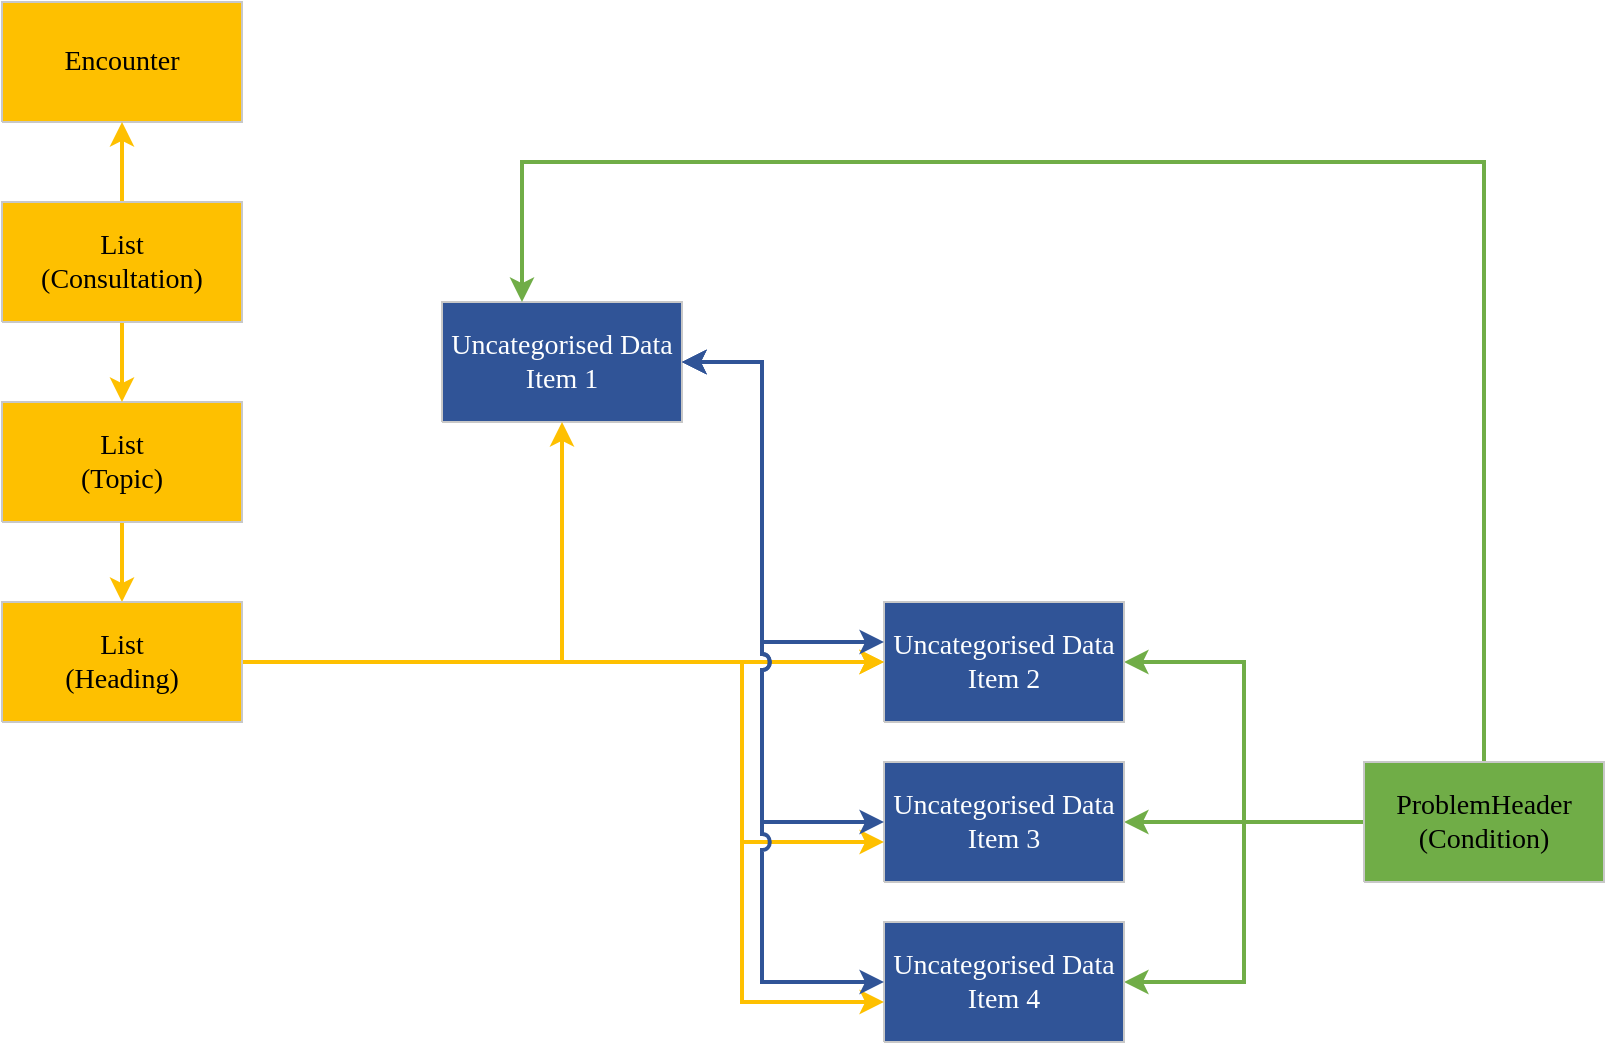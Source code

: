 <mxfile version="16.4.0" type="google" pages="3"><diagram name="Uncat / Cons hierarchy" id="Okl8RKKmZWcIsuZ02DD2"><mxGraphModel dx="1422" dy="762" grid="1" gridSize="10" guides="1" tooltips="1" connect="1" arrows="1" fold="1" page="1" pageScale="1" pageWidth="1169" pageHeight="827" math="0" shadow="0"><root><mxCell id="dePjWx1RJcsSWlCY9qkg-0"/><mxCell id="dePjWx1RJcsSWlCY9qkg-1" parent="dePjWx1RJcsSWlCY9qkg-0"/><mxCell id="dePjWx1RJcsSWlCY9qkg-3" value="&lt;font style=&quot;font-size:14px;font-family:Calibri;color:#feffff;direction:ltr;letter-spacing:0px;line-height:120%;opacity:1&quot;&gt;Uncategorised Data Item 1&lt;br/&gt;&lt;/font&gt;" style="verticalAlign=middle;align=center;vsdxID=1041;fillColor=#305497;gradientColor=none;shape=stencil(nZBLDoAgDERP0z3SIyjew0SURgSD+Lu9kMZoXLhwN9O+tukAlrNpJg1SzDH4QW/URgNYgZTkjA4UkwJUgGXng+6DX1zLfmoymdXo17xh5zmRJ6Q42BWCfc2oJfdAr+Yv+AP9Cb7OJ3H/2JG1HNGz/84klThPVCc=);strokeColor=#c8c8c8;spacingTop=-1;spacingBottom=-1;spacingLeft=-1;spacingRight=-1;labelBackgroundColor=none;rounded=0;html=1;whiteSpace=wrap;" parent="dePjWx1RJcsSWlCY9qkg-1" vertex="1"><mxGeometry x="380" y="270" width="120" height="60" as="geometry"/></mxCell><mxCell id="dePjWx1RJcsSWlCY9qkg-4" style="edgeStyle=orthogonalEdgeStyle;rounded=0;orthogonalLoop=1;jettySize=auto;html=1;fontColor=#000000;strokeColor=#70AD47;strokeWidth=2;" parent="dePjWx1RJcsSWlCY9qkg-1" source="dePjWx1RJcsSWlCY9qkg-8" target="dePjWx1RJcsSWlCY9qkg-3" edge="1"><mxGeometry relative="1" as="geometry"><Array as="points"><mxPoint x="901" y="200"/><mxPoint x="420" y="200"/></Array></mxGeometry></mxCell><mxCell id="dePjWx1RJcsSWlCY9qkg-5" style="edgeStyle=orthogonalEdgeStyle;rounded=0;orthogonalLoop=1;jettySize=auto;html=1;fontColor=#000000;strokeColor=#70AD47;strokeWidth=2;" parent="dePjWx1RJcsSWlCY9qkg-1" source="dePjWx1RJcsSWlCY9qkg-8" target="dePjWx1RJcsSWlCY9qkg-9" edge="1"><mxGeometry relative="1" as="geometry"><Array as="points"><mxPoint x="781" y="530"/><mxPoint x="781" y="450"/></Array></mxGeometry></mxCell><mxCell id="dePjWx1RJcsSWlCY9qkg-6" style="edgeStyle=orthogonalEdgeStyle;rounded=0;orthogonalLoop=1;jettySize=auto;html=1;fontColor=#000000;strokeColor=#70AD47;strokeWidth=2;" parent="dePjWx1RJcsSWlCY9qkg-1" source="dePjWx1RJcsSWlCY9qkg-8" target="dePjWx1RJcsSWlCY9qkg-10" edge="1"><mxGeometry relative="1" as="geometry"/></mxCell><mxCell id="dePjWx1RJcsSWlCY9qkg-7" style="edgeStyle=orthogonalEdgeStyle;rounded=0;orthogonalLoop=1;jettySize=auto;html=1;fontColor=#000000;strokeColor=#70AD47;strokeWidth=2;" parent="dePjWx1RJcsSWlCY9qkg-1" source="dePjWx1RJcsSWlCY9qkg-8" target="dePjWx1RJcsSWlCY9qkg-11" edge="1"><mxGeometry relative="1" as="geometry"><Array as="points"><mxPoint x="781" y="530"/><mxPoint x="781" y="610"/></Array></mxGeometry></mxCell><mxCell id="dePjWx1RJcsSWlCY9qkg-8" value="&lt;font style=&quot;font-size: 14px ; font-family: &amp;#34;calibri&amp;#34; ; direction: ltr ; letter-spacing: 0px ; line-height: 120% ; opacity: 1&quot;&gt;ProblemHeader (Condition)&lt;br&gt;&lt;/font&gt;" style="verticalAlign=middle;align=center;vsdxID=1056;fillColor=#70ad47;gradientColor=none;shape=stencil(nZBLDoAgDERP0z3SIyjew0SURgSD+Lu9kMZoXLhwN9O+tukAlrNpJg1SzDH4QW/URgNYgZTkjA4UkwJUgGXng+6DX1zLfmoymdXo17xh5zmRJ6Q42BWCfc2oJfdAr+Yv+AP9Cb7OJ3H/2JG1HNGz/84klThPVCc=);strokeColor=#c8c8c8;spacingTop=-1;spacingBottom=-1;spacingLeft=-1;spacingRight=-1;labelBackgroundColor=none;rounded=0;html=1;whiteSpace=wrap;" parent="dePjWx1RJcsSWlCY9qkg-1" vertex="1"><mxGeometry x="841" y="500" width="120" height="60" as="geometry"/></mxCell><mxCell id="dePjWx1RJcsSWlCY9qkg-9" value="&lt;font style=&quot;font-size: 14px ; font-family: &amp;#34;calibri&amp;#34; ; color: #feffff ; direction: ltr ; letter-spacing: 0px ; line-height: 120% ; opacity: 1&quot;&gt;Uncategorised&amp;nbsp;Data Item 2&lt;br&gt;&lt;/font&gt;" style="verticalAlign=middle;align=center;vsdxID=1089;fillColor=#305497;gradientColor=none;shape=stencil(nZBLDoAgDERP0z3SIyjew0SURgSD+Lu9kMZoXLhwN9O+tukAlrNpJg1SzDH4QW/URgNYgZTkjA4UkwJUgGXng+6DX1zLfmoymdXo17xh5zmRJ6Q42BWCfc2oJfdAr+Yv+AP9Cb7OJ3H/2JG1HNGz/84klThPVCc=);strokeColor=#c8c8c8;spacingTop=-1;spacingBottom=-1;spacingLeft=-1;spacingRight=-1;labelBackgroundColor=none;rounded=0;html=1;whiteSpace=wrap;" parent="dePjWx1RJcsSWlCY9qkg-1" vertex="1"><mxGeometry x="601" y="420" width="120" height="60" as="geometry"/></mxCell><mxCell id="dePjWx1RJcsSWlCY9qkg-10" value="&lt;font style=&quot;font-size:14px;font-family:Calibri;color:#feffff;direction:ltr;letter-spacing:0px;line-height:120%;opacity:1&quot;&gt;Uncategorised Data Item 3&lt;br/&gt;&lt;/font&gt;" style="verticalAlign=middle;align=center;vsdxID=1090;fillColor=#305497;gradientColor=none;shape=stencil(nZBLDoAgDERP0z3SIyjew0SURgSD+Lu9kMZoXLhwN9O+tukAlrNpJg1SzDH4QW/URgNYgZTkjA4UkwJUgGXng+6DX1zLfmoymdXo17xh5zmRJ6Q42BWCfc2oJfdAr+Yv+AP9Cb7OJ3H/2JG1HNGz/84klThPVCc=);strokeColor=#c8c8c8;spacingTop=-1;spacingBottom=-1;spacingLeft=-1;spacingRight=-1;labelBackgroundColor=none;rounded=0;html=1;whiteSpace=wrap;" parent="dePjWx1RJcsSWlCY9qkg-1" vertex="1"><mxGeometry x="601" y="500" width="120" height="60" as="geometry"/></mxCell><mxCell id="dePjWx1RJcsSWlCY9qkg-11" value="&lt;font style=&quot;font-size:14px;font-family:Calibri;color:#feffff;direction:ltr;letter-spacing:0px;line-height:120%;opacity:1&quot;&gt;Uncategorised Data Item 4&lt;br/&gt;&lt;/font&gt;" style="verticalAlign=middle;align=center;vsdxID=1091;fillColor=#305497;gradientColor=none;shape=stencil(nZBLDoAgDERP0z3SIyjew0SURgSD+Lu9kMZoXLhwN9O+tukAlrNpJg1SzDH4QW/URgNYgZTkjA4UkwJUgGXng+6DX1zLfmoymdXo17xh5zmRJ6Q42BWCfc2oJfdAr+Yv+AP9Cb7OJ3H/2JG1HNGz/84klThPVCc=);strokeColor=#c8c8c8;spacingTop=-1;spacingBottom=-1;spacingLeft=-1;spacingRight=-1;labelBackgroundColor=none;rounded=0;html=1;whiteSpace=wrap;" parent="dePjWx1RJcsSWlCY9qkg-1" vertex="1"><mxGeometry x="601" y="580" width="120" height="60" as="geometry"/></mxCell><mxCell id="dePjWx1RJcsSWlCY9qkg-12" value="" style="edgeStyle=orthogonalEdgeStyle;rounded=0;orthogonalLoop=1;jettySize=auto;html=1;fontColor=#000000;strokeColor=#FEC000;strokeWidth=2;" parent="dePjWx1RJcsSWlCY9qkg-1" source="dePjWx1RJcsSWlCY9qkg-13" target="dePjWx1RJcsSWlCY9qkg-23" edge="1"><mxGeometry relative="1" as="geometry"/></mxCell><mxCell id="dePjWx1RJcsSWlCY9qkg-13" value="&lt;font style=&quot;font-size: 14px ; font-family: &amp;#34;calibri&amp;#34; ; direction: ltr ; letter-spacing: 0px ; line-height: 120% ; opacity: 1&quot;&gt;List&lt;br&gt;(Topic)&lt;br&gt;&lt;/font&gt;" style="verticalAlign=middle;align=center;vsdxID=1101;fillColor=#fec000;gradientColor=none;shape=stencil(nZBLDoAgDERP0z3SIyjew0SURgSD+Lu9kMZoXLhwN9O+tukAlrNpJg1SzDH4QW/URgNYgZTkjA4UkwJUgGXng+6DX1zLfmoymdXo17xh5zmRJ6Q42BWCfc2oJfdAr+Yv+AP9Cb7OJ3H/2JG1HNGz/84klThPVCc=);strokeColor=#c8c8c8;spacingTop=-1;spacingBottom=-1;spacingLeft=-1;spacingRight=-1;labelBackgroundColor=none;rounded=0;html=1;whiteSpace=wrap;" parent="dePjWx1RJcsSWlCY9qkg-1" vertex="1"><mxGeometry x="160" y="320" width="120" height="60" as="geometry"/></mxCell><mxCell id="dePjWx1RJcsSWlCY9qkg-14" value="&lt;font style=&quot;font-size: 14px ; font-family: &amp;#34;calibri&amp;#34; ; direction: ltr ; letter-spacing: 0px ; line-height: 120% ; opacity: 1&quot;&gt;Encounter&lt;br&gt;&lt;/font&gt;" style="verticalAlign=middle;align=center;vsdxID=1102;fillColor=#fec000;gradientColor=none;shape=stencil(nZBLDoAgDERP0z3SIyjew0SURgSD+Lu9kMZoXLhwN9O+tukAlrNpJg1SzDH4QW/URgNYgZTkjA4UkwJUgGXng+6DX1zLfmoymdXo17xh5zmRJ6Q42BWCfc2oJfdAr+Yv+AP9Cb7OJ3H/2JG1HNGz/84klThPVCc=);strokeColor=#c8c8c8;spacingTop=-1;spacingBottom=-1;spacingLeft=-1;spacingRight=-1;labelBackgroundColor=none;rounded=0;html=1;whiteSpace=wrap;" parent="dePjWx1RJcsSWlCY9qkg-1" vertex="1"><mxGeometry x="160" y="120" width="120" height="60" as="geometry"/></mxCell><mxCell id="dePjWx1RJcsSWlCY9qkg-15" value="" style="edgeStyle=orthogonalEdgeStyle;rounded=0;orthogonalLoop=1;jettySize=auto;html=1;strokeColor=#FEC000;strokeWidth=2;" parent="dePjWx1RJcsSWlCY9qkg-1" source="dePjWx1RJcsSWlCY9qkg-17" target="dePjWx1RJcsSWlCY9qkg-14" edge="1"><mxGeometry relative="1" as="geometry"/></mxCell><mxCell id="dePjWx1RJcsSWlCY9qkg-16" value="" style="edgeStyle=orthogonalEdgeStyle;rounded=0;orthogonalLoop=1;jettySize=auto;html=1;fontColor=#000000;strokeColor=#FEC000;strokeWidth=2;" parent="dePjWx1RJcsSWlCY9qkg-1" source="dePjWx1RJcsSWlCY9qkg-17" target="dePjWx1RJcsSWlCY9qkg-13" edge="1"><mxGeometry relative="1" as="geometry"/></mxCell><mxCell id="dePjWx1RJcsSWlCY9qkg-17" value="&lt;font style=&quot;font-size: 14px ; font-family: &amp;#34;calibri&amp;#34; ; direction: ltr ; letter-spacing: 0px ; line-height: 120% ; opacity: 1&quot;&gt;List&lt;br&gt;(Consultation)&lt;br&gt;&lt;/font&gt;" style="verticalAlign=middle;align=center;vsdxID=1103;fillColor=#fec000;gradientColor=none;shape=stencil(nZBLDoAgDERP0z3SIyjew0SURgSD+Lu9kMZoXLhwN9O+tukAlrNpJg1SzDH4QW/URgNYgZTkjA4UkwJUgGXng+6DX1zLfmoymdXo17xh5zmRJ6Q42BWCfc2oJfdAr+Yv+AP9Cb7OJ3H/2JG1HNGz/84klThPVCc=);strokeColor=#c8c8c8;spacingTop=-1;spacingBottom=-1;spacingLeft=-1;spacingRight=-1;labelBackgroundColor=none;rounded=0;html=1;whiteSpace=wrap;" parent="dePjWx1RJcsSWlCY9qkg-1" vertex="1"><mxGeometry x="160" y="220" width="120" height="60" as="geometry"/></mxCell><mxCell id="dePjWx1RJcsSWlCY9qkg-18" style="edgeStyle=orthogonalEdgeStyle;rounded=0;orthogonalLoop=1;jettySize=auto;html=1;fontColor=#000000;strokeColor=#FEC000;strokeWidth=2;" parent="dePjWx1RJcsSWlCY9qkg-1" source="dePjWx1RJcsSWlCY9qkg-23" target="dePjWx1RJcsSWlCY9qkg-3" edge="1"><mxGeometry relative="1" as="geometry"/></mxCell><mxCell id="dePjWx1RJcsSWlCY9qkg-19" style="edgeStyle=orthogonalEdgeStyle;rounded=0;orthogonalLoop=1;jettySize=auto;html=1;fontColor=#000000;strokeColor=#FEC000;strokeWidth=2;" parent="dePjWx1RJcsSWlCY9qkg-1" source="dePjWx1RJcsSWlCY9qkg-23" target="dePjWx1RJcsSWlCY9qkg-9" edge="1"><mxGeometry relative="1" as="geometry"><mxPoint x="580" y="380" as="targetPoint"/></mxGeometry></mxCell><mxCell id="dePjWx1RJcsSWlCY9qkg-20" style="edgeStyle=orthogonalEdgeStyle;rounded=0;orthogonalLoop=1;jettySize=auto;html=1;fontColor=#000000;strokeColor=#FEC000;strokeWidth=2;jumpStyle=arc;" parent="dePjWx1RJcsSWlCY9qkg-1" source="dePjWx1RJcsSWlCY9qkg-23" target="dePjWx1RJcsSWlCY9qkg-9" edge="1"><mxGeometry relative="1" as="geometry"><Array as="points"><mxPoint x="580" y="450"/><mxPoint x="580" y="450"/></Array></mxGeometry></mxCell><mxCell id="dePjWx1RJcsSWlCY9qkg-21" style="edgeStyle=orthogonalEdgeStyle;rounded=0;orthogonalLoop=1;jettySize=auto;html=1;fontColor=#000000;strokeColor=#FEC000;strokeWidth=2;jumpStyle=arc;" parent="dePjWx1RJcsSWlCY9qkg-1" source="dePjWx1RJcsSWlCY9qkg-23" target="dePjWx1RJcsSWlCY9qkg-10" edge="1"><mxGeometry relative="1" as="geometry"><Array as="points"><mxPoint x="530" y="450"/><mxPoint x="530" y="540"/></Array></mxGeometry></mxCell><mxCell id="dePjWx1RJcsSWlCY9qkg-22" style="edgeStyle=orthogonalEdgeStyle;rounded=0;orthogonalLoop=1;jettySize=auto;html=1;fontColor=#000000;strokeColor=#FEC000;strokeWidth=2;jumpStyle=arc;" parent="dePjWx1RJcsSWlCY9qkg-1" source="dePjWx1RJcsSWlCY9qkg-23" target="dePjWx1RJcsSWlCY9qkg-11" edge="1"><mxGeometry relative="1" as="geometry"><Array as="points"><mxPoint x="530" y="450"/><mxPoint x="530" y="620"/></Array></mxGeometry></mxCell><mxCell id="dePjWx1RJcsSWlCY9qkg-23" value="&lt;font style=&quot;font-size: 14px ; font-family: &amp;#34;calibri&amp;#34; ; direction: ltr ; letter-spacing: 0px ; line-height: 120% ; opacity: 1&quot;&gt;List&lt;br&gt;(Heading)&lt;br&gt;&lt;/font&gt;" style="verticalAlign=middle;align=center;vsdxID=1104;fillColor=#fec000;gradientColor=none;shape=stencil(nZBLDoAgDERP0z3SIyjew0SURgSD+Lu9kMZoXLhwN9O+tukAlrNpJg1SzDH4QW/URgNYgZTkjA4UkwJUgGXng+6DX1zLfmoymdXo17xh5zmRJ6Q42BWCfc2oJfdAr+Yv+AP9Cb7OJ3H/2JG1HNGz/84klThPVCc=);strokeColor=#c8c8c8;spacingTop=-1;spacingBottom=-1;spacingLeft=-1;spacingRight=-1;labelBackgroundColor=none;rounded=0;html=1;whiteSpace=wrap;" parent="dePjWx1RJcsSWlCY9qkg-1" vertex="1"><mxGeometry x="160" y="420" width="120" height="60" as="geometry"/></mxCell><mxCell id="dePjWx1RJcsSWlCY9qkg-24" style="edgeStyle=orthogonalEdgeStyle;rounded=0;orthogonalLoop=1;jettySize=auto;html=1;fontColor=#000000;strokeColor=#305497;strokeWidth=2;startArrow=classic;startFill=1;jumpStyle=arc;" parent="dePjWx1RJcsSWlCY9qkg-1" source="dePjWx1RJcsSWlCY9qkg-3" target="dePjWx1RJcsSWlCY9qkg-9" edge="1"><mxGeometry relative="1" as="geometry"><mxPoint x="561" y="350" as="sourcePoint"/><Array as="points"><mxPoint x="540" y="300"/><mxPoint x="540" y="440"/></Array></mxGeometry></mxCell><mxCell id="dePjWx1RJcsSWlCY9qkg-25" style="edgeStyle=orthogonalEdgeStyle;rounded=0;orthogonalLoop=1;jettySize=auto;html=1;fontColor=#000000;strokeColor=#305497;strokeWidth=2;startArrow=classic;startFill=1;jumpStyle=arc;" parent="dePjWx1RJcsSWlCY9qkg-1" source="dePjWx1RJcsSWlCY9qkg-3" target="dePjWx1RJcsSWlCY9qkg-10" edge="1"><mxGeometry relative="1" as="geometry"><mxPoint x="561" y="350" as="sourcePoint"/><Array as="points"><mxPoint x="540" y="300"/><mxPoint x="540" y="530"/></Array></mxGeometry></mxCell><mxCell id="dePjWx1RJcsSWlCY9qkg-26" style="edgeStyle=orthogonalEdgeStyle;rounded=0;orthogonalLoop=1;jettySize=auto;html=1;fontColor=#000000;strokeColor=#305497;strokeWidth=2;startArrow=classic;startFill=1;jumpStyle=arc;" parent="dePjWx1RJcsSWlCY9qkg-1" source="dePjWx1RJcsSWlCY9qkg-3" target="dePjWx1RJcsSWlCY9qkg-11" edge="1"><mxGeometry relative="1" as="geometry"><mxPoint x="561" y="350" as="sourcePoint"/><Array as="points"><mxPoint x="540" y="300"/><mxPoint x="540" y="610"/></Array></mxGeometry></mxCell><mxCell id="dePjWx1RJcsSWlCY9qkg-28" value="Connector" parent="dePjWx1RJcsSWlCY9qkg-0"/><mxCell id="dePjWx1RJcsSWlCY9qkg-29" style="vsdxID=1060;fillColor=none;gradientColor=none;shape=stencil(UzV2Ls5ILEhVNTIoLinKz04tz0wpyVA1dlE1MsrMy0gtyiwBslSNXVWNndPyi1LTi/JL81Ig/IJEkEoQKze/DGRCBUSfAUiHkUElhGdoAOG7QZTmZOYhKTU31zO3oEQ5HsUwk7AqBTIQzof4HFkO3atAIUgwGbsCAA==);strokeColor=#00b050;strokeWidth=2;labelBackgroundColor=#ffffff;rounded=0;html=1;whiteSpace=wrap;" parent="dePjWx1RJcsSWlCY9qkg-28" vertex="1"><mxGeometry x="507" y="450" width="360" height="-120" as="geometry"/></mxCell><mxCell id="dePjWx1RJcsSWlCY9qkg-30" style="vsdxID=1092;fillColor=none;gradientColor=none;shape=stencil(nY9LDoAgDERP0z3SI/i5B4koRAWC+Lu9NI3xs3Q3075ppoDlbFTQIMWcoh/0ZttkACuQ0jqjo01ZAdaAZeej7qNfXMs+KCJJTX6lCzvnBCWkONgVgn3D6GjdA72Wv+AXmsXdh1957r7d84j/xvoE);strokeColor=#5488eb;strokeWidth=2;labelBackgroundColor=#FFFFFF;rounded=0;html=1;whiteSpace=wrap;" parent="dePjWx1RJcsSWlCY9qkg-28" vertex="1"><mxGeometry x="561" y="360" width="-120" height="40" as="geometry"/></mxCell><mxCell id="dePjWx1RJcsSWlCY9qkg-31" style="vsdxID=1093;fillColor=none;gradientColor=none;shape=stencil(UzV2Ls5ILEhVNTIoLinKz04tz0wpyVA1dlE1MsrMy0gtyiwBslSNXVWNndPyi1LTi/JL81Ig/IJEkEoQKze/DGRCBUSfAUiHkUElhGdoAOG7QZTmZOYhKTUlXy0elTBjsCoFMhAOh/gZWQ7dk0AhSAAZuwIA);strokeColor=#00b050;strokeWidth=2;labelBackgroundColor=#ffffff;rounded=0;html=1;whiteSpace=wrap;" parent="dePjWx1RJcsSWlCY9qkg-28" vertex="1"><mxGeometry x="721" y="490" width="160" height="-40" as="geometry"/></mxCell><mxCell id="dePjWx1RJcsSWlCY9qkg-32" style="vsdxID=1095;fillColor=none;gradientColor=none;shape=stencil(nY9LDoAgDERP0z3SI/i5B4koRAWC+Lu9NI3xs3Q3075ppoDlbFTQIMWcoh/0ZttkACuQ0jqjo01ZAdaAZeej7qNfXMs+KCJJTX6lCzvnBCWkONgVgn3D6GjdA72Wv+AXmsXdh1957r7d84j/xvoE);strokeColor=#5488eb;strokeWidth=2;labelBackgroundColor=#FFFFFF;rounded=0;html=1;whiteSpace=wrap;" parent="dePjWx1RJcsSWlCY9qkg-28" vertex="1"><mxGeometry x="561" y="360" width="-140" height="120" as="geometry"/></mxCell><mxCell id="dePjWx1RJcsSWlCY9qkg-33" style="vsdxID=1096;fillColor=none;gradientColor=none;shape=stencil(nY9LDoAgDERP0z3SI/i5B4koRAWC+Lu9NI3xs3Q3075ppoDlbFTQIMWcoh/0ZttkACuQ0jqjo01ZAdaAZeej7qNfXMs+KCJJTX6lCzvnBCWkONgVgn3D6GjdA72Wv+AXmsXdh1957r7d84j/xvoE);strokeColor=#5488eb;strokeWidth=2;labelBackgroundColor=#FFFFFF;rounded=0;html=1;whiteSpace=wrap;" parent="dePjWx1RJcsSWlCY9qkg-28" vertex="1"><mxGeometry x="561" y="360" width="-160" height="200" as="geometry"/></mxCell><mxCell id="dePjWx1RJcsSWlCY9qkg-34" style="vsdxID=1107;fillColor=none;gradientColor=none;shape=stencil(nZHREoIgEEW/hkcYBLLezf6DSVQmA2ehtL8PBp200R5629179jLLRbxwrewVYtR5sDc16Mq3iJ8RY9q0CrQPFeIl4kVtQTVgH6ZKfS8jGau7fUaHMe3RuMHoK3UZTf0loZ02C5QxErX/8R/wQZCc78MSrkGBCc4InYxhgo9EiDSZ/XIiTht+dMRy1A6D9dJra1ZaJ6FROLyF6042K8kNSvWLcbZ/yvwpm4eE4pNECnGpfacWRilxXr4B);strokeColor=#ffc000;strokeWidth=2;labelBackgroundColor=#ffffff;rounded=0;html=1;whiteSpace=wrap;" parent="dePjWx1RJcsSWlCY9qkg-28" vertex="1"><mxGeometry x="280" y="499" width="360" height="-50" as="geometry"/></mxCell><mxCell id="dePjWx1RJcsSWlCY9qkg-35" style="vsdxID=1108;fillColor=none;gradientColor=none;shape=stencil(UzV2Ls5ILEhVNTIoLinKz04tz0wpyVA1dlE1MsrMy0gtyiwBslSNXVWNndPyi1LTi/JL81Ig/IJEkEoQKze/DGRCBUSfAUiHkUElhGdoAOG7QZTmZOYhKTUy0gPJka8cj2KYSViVAhkI50N8jiyH7lWgECSYjF0B);strokeColor=#ffc000;strokeWidth=2;labelBackgroundColor=#ffffff;rounded=0;html=1;whiteSpace=wrap;" parent="dePjWx1RJcsSWlCY9qkg-28" vertex="1"><mxGeometry x="280" y="579" width="360" height="-130" as="geometry"/></mxCell><mxCell id="dePjWx1RJcsSWlCY9qkg-36" style="vsdxID=1109;fillColor=none;gradientColor=none;shape=stencil(dY9JDoAgDEVP0z3SeAKHe5CI0qhAEKfbC+nCIXH3f/va/gJWi1FegxRLDG7UO3XRANYgJVmjA8WkABvAqndBD8GttmPvVSazmt2WNxw8V4o8IsXJthDsW2Ynsv/si0ziPsHpnr1vnFTiV7C5AA==);strokeColor=#ffc000;strokeWidth=2;labelBackgroundColor=#ffffff;rounded=0;html=1;whiteSpace=wrap;" parent="dePjWx1RJcsSWlCY9qkg-28" vertex="1"><mxGeometry x="230" y="180" width="-20" height="40" as="geometry"/></mxCell><mxCell id="dePjWx1RJcsSWlCY9qkg-37" style="vsdxID=1110;fillColor=none;gradientColor=none;shape=stencil(dY9JDoAgDEVP0z3SeAKHe5CI0qhAEKfbC+nCIXH3f/va/gJWi1FegxRLDG7UO3XRANYgJVmjA8WkABvAqndBD8GttmPvVSazmt2WNxw8V4o8IsXJthDsW2Ynsv/si0ziPsHpnr1vnFTiV7C5AA==);strokeColor=#ffc000;strokeWidth=2;labelBackgroundColor=#ffffff;rounded=0;html=1;whiteSpace=wrap;" parent="dePjWx1RJcsSWlCY9qkg-28" vertex="1"><mxGeometry x="230" y="320" width="-20" height="-40" as="geometry"/></mxCell><mxCell id="dePjWx1RJcsSWlCY9qkg-38" style="vsdxID=1111;fillColor=none;gradientColor=none;shape=stencil(dY9JDoAgDEVP0z3SeAKHe5CI0qhAEKfbC+nCIXH3f/va/gJWi1FegxRLDG7UO3XRANYgJVmjA8WkABvAqndBD8GttmPvVSazmt2WNxw8V4o8IsXJthDsW2Ynsv/si0ziPsHpnr1vnFTiV7C5AA==);strokeColor=#ffc000;strokeWidth=2;labelBackgroundColor=#ffffff;rounded=0;html=1;whiteSpace=wrap;" parent="dePjWx1RJcsSWlCY9qkg-28" vertex="1"><mxGeometry x="210" y="420" width="20" height="-40" as="geometry"/></mxCell><mxCell id="dePjWx1RJcsSWlCY9qkg-39" value="Annotations" parent="dePjWx1RJcsSWlCY9qkg-0"/><mxCell id="dePjWx1RJcsSWlCY9qkg-40" value="Relationships" parent="dePjWx1RJcsSWlCY9qkg-0"/></root></mxGraphModel></diagram><diagram name="Uncat / Cons plus hierarchy" id="NlAQFdQhXcMZjT3xWhUo"><mxGraphModel dx="1422" dy="762" grid="1" gridSize="10" guides="1" tooltips="1" connect="1" arrows="1" fold="1" page="1" pageScale="1" pageWidth="1169" pageHeight="827" math="0" shadow="0"><root><mxCell id="0"/><mxCell id="1" parent="0"/><mxCell id="-mEE8knfz-TUAIzhDO3q-40" style="edgeStyle=orthogonalEdgeStyle;rounded=0;orthogonalLoop=1;jettySize=auto;html=1;fontColor=#000000;strokeColor=#305497;strokeWidth=2;startArrow=classic;startFill=1;" parent="1" source="5" target="-mEE8knfz-TUAIzhDO3q-34" edge="1"><mxGeometry relative="1" as="geometry"/></mxCell><mxCell id="5" value="&lt;font style=&quot;font-size:14px;font-family:Calibri;color:#feffff;direction:ltr;letter-spacing:0px;line-height:120%;opacity:1&quot;&gt;Uncategorised Data Item 1&lt;br/&gt;&lt;/font&gt;" style="verticalAlign=middle;align=center;vsdxID=1041;fillColor=#305497;gradientColor=none;shape=stencil(nZBLDoAgDERP0z3SIyjew0SURgSD+Lu9kMZoXLhwN9O+tukAlrNpJg1SzDH4QW/URgNYgZTkjA4UkwJUgGXng+6DX1zLfmoymdXo17xh5zmRJ6Q42BWCfc2oJfdAr+Yv+AP9Cb7OJ3H/2JG1HNGz/84klThPVCc=);strokeColor=#c8c8c8;spacingTop=-1;spacingBottom=-1;spacingLeft=-1;spacingRight=-1;labelBackgroundColor=none;rounded=0;html=1;whiteSpace=wrap;" parent="1" vertex="1"><mxGeometry x="360" y="220" width="120" height="60" as="geometry"/></mxCell><mxCell id="-mEE8knfz-TUAIzhDO3q-44" style="edgeStyle=orthogonalEdgeStyle;rounded=0;orthogonalLoop=1;jettySize=auto;html=1;fontColor=#000000;strokeColor=#70AD47;strokeWidth=2;" parent="1" source="6" target="5" edge="1"><mxGeometry relative="1" as="geometry"><Array as="points"><mxPoint x="980" y="180"/><mxPoint x="420" y="180"/></Array></mxGeometry></mxCell><mxCell id="-mEE8knfz-TUAIzhDO3q-45" style="edgeStyle=orthogonalEdgeStyle;rounded=0;orthogonalLoop=1;jettySize=auto;html=1;fontColor=#000000;strokeColor=#70AD47;strokeWidth=2;" parent="1" source="6" target="9" edge="1"><mxGeometry relative="1" as="geometry"><Array as="points"><mxPoint x="860" y="530"/><mxPoint x="860" y="450"/></Array></mxGeometry></mxCell><mxCell id="-mEE8knfz-TUAIzhDO3q-46" style="edgeStyle=orthogonalEdgeStyle;rounded=0;orthogonalLoop=1;jettySize=auto;html=1;fontColor=#000000;strokeColor=#70AD47;strokeWidth=2;" parent="1" source="6" target="10" edge="1"><mxGeometry relative="1" as="geometry"/></mxCell><mxCell id="-mEE8knfz-TUAIzhDO3q-47" style="edgeStyle=orthogonalEdgeStyle;rounded=0;orthogonalLoop=1;jettySize=auto;html=1;fontColor=#000000;strokeColor=#70AD47;strokeWidth=2;" parent="1" source="6" target="11" edge="1"><mxGeometry relative="1" as="geometry"><Array as="points"><mxPoint x="860" y="530"/><mxPoint x="860" y="610"/></Array></mxGeometry></mxCell><mxCell id="6" value="&lt;font style=&quot;font-size: 14px ; font-family: &amp;#34;calibri&amp;#34; ; direction: ltr ; letter-spacing: 0px ; line-height: 120% ; opacity: 1&quot;&gt;ProblemHeader (Condition)&lt;br&gt;&lt;/font&gt;" style="verticalAlign=middle;align=center;vsdxID=1056;fillColor=#70ad47;gradientColor=none;shape=stencil(nZBLDoAgDERP0z3SIyjew0SURgSD+Lu9kMZoXLhwN9O+tukAlrNpJg1SzDH4QW/URgNYgZTkjA4UkwJUgGXng+6DX1zLfmoymdXo17xh5zmRJ6Q42BWCfc2oJfdAr+Yv+AP9Cb7OJ3H/2JG1HNGz/84klThPVCc=);strokeColor=#c8c8c8;spacingTop=-1;spacingBottom=-1;spacingLeft=-1;spacingRight=-1;labelBackgroundColor=none;rounded=0;html=1;whiteSpace=wrap;" parent="1" vertex="1"><mxGeometry x="920" y="500" width="120" height="60" as="geometry"/></mxCell><mxCell id="9" value="&lt;font style=&quot;font-size: 14px ; font-family: &amp;#34;calibri&amp;#34; ; color: #feffff ; direction: ltr ; letter-spacing: 0px ; line-height: 120% ; opacity: 1&quot;&gt;AllergyIntolerance&lt;br&gt;Item 2&lt;br&gt;&lt;/font&gt;" style="verticalAlign=middle;align=center;vsdxID=1089;fillColor=#305497;gradientColor=none;shape=stencil(nZBLDoAgDERP0z3SIyjew0SURgSD+Lu9kMZoXLhwN9O+tukAlrNpJg1SzDH4QW/URgNYgZTkjA4UkwJUgGXng+6DX1zLfmoymdXo17xh5zmRJ6Q42BWCfc2oJfdAr+Yv+AP9Cb7OJ3H/2JG1HNGz/84klThPVCc=);strokeColor=#c8c8c8;spacingTop=-1;spacingBottom=-1;spacingLeft=-1;spacingRight=-1;labelBackgroundColor=none;rounded=0;html=1;whiteSpace=wrap;" parent="1" vertex="1"><mxGeometry x="680" y="420" width="120" height="60" as="geometry"/></mxCell><mxCell id="10" value="&lt;font style=&quot;font-size:14px;font-family:Calibri;color:#feffff;direction:ltr;letter-spacing:0px;line-height:120%;opacity:1&quot;&gt;Uncategorised Data Item 3&lt;br/&gt;&lt;/font&gt;" style="verticalAlign=middle;align=center;vsdxID=1090;fillColor=#305497;gradientColor=none;shape=stencil(nZBLDoAgDERP0z3SIyjew0SURgSD+Lu9kMZoXLhwN9O+tukAlrNpJg1SzDH4QW/URgNYgZTkjA4UkwJUgGXng+6DX1zLfmoymdXo17xh5zmRJ6Q42BWCfc2oJfdAr+Yv+AP9Cb7OJ3H/2JG1HNGz/84klThPVCc=);strokeColor=#c8c8c8;spacingTop=-1;spacingBottom=-1;spacingLeft=-1;spacingRight=-1;labelBackgroundColor=none;rounded=0;html=1;whiteSpace=wrap;" parent="1" vertex="1"><mxGeometry x="680" y="500" width="120" height="60" as="geometry"/></mxCell><mxCell id="11" value="&lt;font style=&quot;font-size:14px;font-family:Calibri;color:#feffff;direction:ltr;letter-spacing:0px;line-height:120%;opacity:1&quot;&gt;Uncategorised Data Item 4&lt;br/&gt;&lt;/font&gt;" style="verticalAlign=middle;align=center;vsdxID=1091;fillColor=#305497;gradientColor=none;shape=stencil(nZBLDoAgDERP0z3SIyjew0SURgSD+Lu9kMZoXLhwN9O+tukAlrNpJg1SzDH4QW/URgNYgZTkjA4UkwJUgGXng+6DX1zLfmoymdXo17xh5zmRJ6Q42BWCfc2oJfdAr+Yv+AP9Cb7OJ3H/2JG1HNGz/84klThPVCc=);strokeColor=#c8c8c8;spacingTop=-1;spacingBottom=-1;spacingLeft=-1;spacingRight=-1;labelBackgroundColor=none;rounded=0;html=1;whiteSpace=wrap;" parent="1" vertex="1"><mxGeometry x="680" y="580" width="120" height="60" as="geometry"/></mxCell><mxCell id="-mEE8knfz-TUAIzhDO3q-33" value="" style="edgeStyle=orthogonalEdgeStyle;rounded=0;orthogonalLoop=1;jettySize=auto;html=1;fontColor=#000000;strokeColor=#FEC000;strokeWidth=2;" parent="1" source="21" target="24" edge="1"><mxGeometry relative="1" as="geometry"/></mxCell><mxCell id="21" value="&lt;font style=&quot;font-size: 14px ; font-family: &amp;#34;calibri&amp;#34; ; direction: ltr ; letter-spacing: 0px ; line-height: 120% ; opacity: 1&quot;&gt;List&lt;br&gt;(Topic)&lt;br&gt;&lt;/font&gt;" style="verticalAlign=middle;align=center;vsdxID=1101;fillColor=#fec000;gradientColor=none;shape=stencil(nZBLDoAgDERP0z3SIyjew0SURgSD+Lu9kMZoXLhwN9O+tukAlrNpJg1SzDH4QW/URgNYgZTkjA4UkwJUgGXng+6DX1zLfmoymdXo17xh5zmRJ6Q42BWCfc2oJfdAr+Yv+AP9Cb7OJ3H/2JG1HNGz/84klThPVCc=);strokeColor=#c8c8c8;spacingTop=-1;spacingBottom=-1;spacingLeft=-1;spacingRight=-1;labelBackgroundColor=none;rounded=0;html=1;whiteSpace=wrap;" parent="1" vertex="1"><mxGeometry x="160" y="320" width="120" height="60" as="geometry"/></mxCell><mxCell id="22" value="&lt;font style=&quot;font-size: 14px ; font-family: &amp;#34;calibri&amp;#34; ; direction: ltr ; letter-spacing: 0px ; line-height: 120% ; opacity: 1&quot;&gt;Encounter&lt;br&gt;&lt;/font&gt;" style="verticalAlign=middle;align=center;vsdxID=1102;fillColor=#fec000;gradientColor=none;shape=stencil(nZBLDoAgDERP0z3SIyjew0SURgSD+Lu9kMZoXLhwN9O+tukAlrNpJg1SzDH4QW/URgNYgZTkjA4UkwJUgGXng+6DX1zLfmoymdXo17xh5zmRJ6Q42BWCfc2oJfdAr+Yv+AP9Cb7OJ3H/2JG1HNGz/84klThPVCc=);strokeColor=#c8c8c8;spacingTop=-1;spacingBottom=-1;spacingLeft=-1;spacingRight=-1;labelBackgroundColor=none;rounded=0;html=1;whiteSpace=wrap;" parent="1" vertex="1"><mxGeometry x="160" y="120" width="120" height="60" as="geometry"/></mxCell><mxCell id="-mEE8knfz-TUAIzhDO3q-31" value="" style="edgeStyle=orthogonalEdgeStyle;rounded=0;orthogonalLoop=1;jettySize=auto;html=1;strokeColor=#FEC000;strokeWidth=2;" parent="1" source="23" target="22" edge="1"><mxGeometry relative="1" as="geometry"/></mxCell><mxCell id="-mEE8knfz-TUAIzhDO3q-32" value="" style="edgeStyle=orthogonalEdgeStyle;rounded=0;orthogonalLoop=1;jettySize=auto;html=1;fontColor=#000000;strokeColor=#FEC000;strokeWidth=2;" parent="1" source="23" target="21" edge="1"><mxGeometry relative="1" as="geometry"/></mxCell><mxCell id="23" value="&lt;font style=&quot;font-size: 14px ; font-family: &amp;#34;calibri&amp;#34; ; direction: ltr ; letter-spacing: 0px ; line-height: 120% ; opacity: 1&quot;&gt;List&lt;br&gt;(Consultation)&lt;br&gt;&lt;/font&gt;" style="verticalAlign=middle;align=center;vsdxID=1103;fillColor=#fec000;gradientColor=none;shape=stencil(nZBLDoAgDERP0z3SIyjew0SURgSD+Lu9kMZoXLhwN9O+tukAlrNpJg1SzDH4QW/URgNYgZTkjA4UkwJUgGXng+6DX1zLfmoymdXo17xh5zmRJ6Q42BWCfc2oJfdAr+Yv+AP9Cb7OJ3H/2JG1HNGz/84klThPVCc=);strokeColor=#c8c8c8;spacingTop=-1;spacingBottom=-1;spacingLeft=-1;spacingRight=-1;labelBackgroundColor=none;rounded=0;html=1;whiteSpace=wrap;" parent="1" vertex="1"><mxGeometry x="160" y="220" width="120" height="60" as="geometry"/></mxCell><mxCell id="-mEE8knfz-TUAIzhDO3q-35" style="edgeStyle=orthogonalEdgeStyle;rounded=0;orthogonalLoop=1;jettySize=auto;html=1;fontColor=#000000;strokeColor=#FEC000;strokeWidth=2;" parent="1" source="24" target="5" edge="1"><mxGeometry relative="1" as="geometry"/></mxCell><mxCell id="-mEE8knfz-TUAIzhDO3q-36" style="edgeStyle=orthogonalEdgeStyle;rounded=0;orthogonalLoop=1;jettySize=auto;html=1;fontColor=#000000;strokeColor=#FEC000;strokeWidth=2;" parent="1" source="24" target="-mEE8knfz-TUAIzhDO3q-34" edge="1"><mxGeometry relative="1" as="geometry"><Array as="points"><mxPoint x="420" y="450"/><mxPoint x="420" y="350"/></Array></mxGeometry></mxCell><mxCell id="-mEE8knfz-TUAIzhDO3q-37" style="edgeStyle=orthogonalEdgeStyle;rounded=0;orthogonalLoop=1;jettySize=auto;html=1;fontColor=#000000;strokeColor=#FEC000;strokeWidth=2;jumpStyle=arc;" parent="1" source="24" target="9" edge="1"><mxGeometry relative="1" as="geometry"><Array as="points"><mxPoint x="580" y="450"/><mxPoint x="580" y="450"/></Array></mxGeometry></mxCell><mxCell id="-mEE8knfz-TUAIzhDO3q-38" style="edgeStyle=orthogonalEdgeStyle;rounded=0;orthogonalLoop=1;jettySize=auto;html=1;fontColor=#000000;strokeColor=#FEC000;strokeWidth=2;jumpStyle=arc;" parent="1" source="24" target="10" edge="1"><mxGeometry relative="1" as="geometry"><Array as="points"><mxPoint x="420" y="450"/><mxPoint x="420" y="540"/></Array></mxGeometry></mxCell><mxCell id="-mEE8knfz-TUAIzhDO3q-39" style="edgeStyle=orthogonalEdgeStyle;rounded=0;orthogonalLoop=1;jettySize=auto;html=1;fontColor=#000000;strokeColor=#FEC000;strokeWidth=2;" parent="1" source="24" target="11" edge="1"><mxGeometry relative="1" as="geometry"><Array as="points"><mxPoint x="420" y="450"/><mxPoint x="420" y="620"/></Array></mxGeometry></mxCell><mxCell id="24" value="&lt;font style=&quot;font-size: 14px ; font-family: &amp;#34;calibri&amp;#34; ; direction: ltr ; letter-spacing: 0px ; line-height: 120% ; opacity: 1&quot;&gt;List&lt;br&gt;(Heading)&lt;br&gt;&lt;/font&gt;" style="verticalAlign=middle;align=center;vsdxID=1104;fillColor=#fec000;gradientColor=none;shape=stencil(nZBLDoAgDERP0z3SIyjew0SURgSD+Lu9kMZoXLhwN9O+tukAlrNpJg1SzDH4QW/URgNYgZTkjA4UkwJUgGXng+6DX1zLfmoymdXo17xh5zmRJ6Q42BWCfc2oJfdAr+Yv+AP9Cb7OJ3H/2JG1HNGz/84klThPVCc=);strokeColor=#c8c8c8;spacingTop=-1;spacingBottom=-1;spacingLeft=-1;spacingRight=-1;labelBackgroundColor=none;rounded=0;html=1;whiteSpace=wrap;" parent="1" vertex="1"><mxGeometry x="160" y="420" width="120" height="60" as="geometry"/></mxCell><mxCell id="-mEE8knfz-TUAIzhDO3q-41" style="edgeStyle=orthogonalEdgeStyle;rounded=0;orthogonalLoop=1;jettySize=auto;html=1;fontColor=#000000;strokeColor=#305497;strokeWidth=2;" parent="1" source="-mEE8knfz-TUAIzhDO3q-34" target="9" edge="1"><mxGeometry relative="1" as="geometry"><Array as="points"><mxPoint x="740" y="350"/></Array></mxGeometry></mxCell><mxCell id="-mEE8knfz-TUAIzhDO3q-42" style="edgeStyle=orthogonalEdgeStyle;rounded=0;orthogonalLoop=1;jettySize=auto;html=1;fontColor=#000000;strokeColor=#305497;strokeWidth=2;jumpStyle=arc;startArrow=classic;startFill=1;" parent="1" source="-mEE8knfz-TUAIzhDO3q-34" target="10" edge="1"><mxGeometry relative="1" as="geometry"><Array as="points"><mxPoint x="580" y="530"/></Array></mxGeometry></mxCell><mxCell id="-mEE8knfz-TUAIzhDO3q-43" style="edgeStyle=orthogonalEdgeStyle;rounded=0;orthogonalLoop=1;jettySize=auto;html=1;fontColor=#000000;strokeColor=#305497;strokeWidth=2;jumpStyle=arc;startArrow=classic;startFill=1;" parent="1" source="-mEE8knfz-TUAIzhDO3q-34" target="11" edge="1"><mxGeometry relative="1" as="geometry"><Array as="points"><mxPoint x="580" y="610"/></Array></mxGeometry></mxCell><mxCell id="-mEE8knfz-TUAIzhDO3q-34" value="&lt;font style=&quot;font-size: 14px ; font-family: &amp;#34;calibri&amp;#34; ; color: #feffff ; direction: ltr ; letter-spacing: 0px ; line-height: 120% ; opacity: 1&quot;&gt;Questionnaire&lt;br&gt;Response&lt;br&gt;&lt;/font&gt;" style="verticalAlign=middle;align=center;vsdxID=1041;fillColor=#305497;gradientColor=none;shape=stencil(nZBLDoAgDERP0z3SIyjew0SURgSD+Lu9kMZoXLhwN9O+tukAlrNpJg1SzDH4QW/URgNYgZTkjA4UkwJUgGXng+6DX1zLfmoymdXo17xh5zmRJ6Q42BWCfc2oJfdAr+Yv+AP9Cb7OJ3H/2JG1HNGz/84klThPVCc=);strokeColor=#c8c8c8;spacingTop=-1;spacingBottom=-1;spacingLeft=-1;spacingRight=-1;labelBackgroundColor=none;rounded=0;html=1;whiteSpace=wrap;" parent="1" vertex="1"><mxGeometry x="520" y="320" width="120" height="60" as="geometry"/></mxCell><mxCell id="iD_Jp9_APBvmEFlYzzIo-32" value="Where an item is not an observation resource the link to the questionnaireResponse will be one directional" style="rounded=0;whiteSpace=wrap;html=1;fontColor=#000000;strokeWidth=2;fillColor=none;" parent="1" vertex="1"><mxGeometry x="800" y="210" width="140" height="80" as="geometry"/></mxCell><mxCell id="iD_Jp9_APBvmEFlYzzIo-36" value="" style="endArrow=open;html=1;rounded=0;fontColor=#000000;strokeColor=#000000;strokeWidth=2;jumpStyle=arc;exitX=0;exitY=1;exitDx=0;exitDy=0;endFill=0;" parent="1" source="iD_Jp9_APBvmEFlYzzIo-32" edge="1"><mxGeometry width="50" height="50" relative="1" as="geometry"><mxPoint x="830" y="380" as="sourcePoint"/><mxPoint x="730" y="340" as="targetPoint"/></mxGeometry></mxCell><mxCell id="2" value="Connector" parent="0"/><mxCell id="7" style="vsdxID=1060;fillColor=none;gradientColor=none;shape=stencil(UzV2Ls5ILEhVNTIoLinKz04tz0wpyVA1dlE1MsrMy0gtyiwBslSNXVWNndPyi1LTi/JL81Ig/IJEkEoQKze/DGRCBUSfAUiHkUElhGdoAOG7QZTmZOYhKTU31zO3oEQ5HsUwk7AqBTIQzof4HFkO3atAIUgwGbsCAA==);strokeColor=#00b050;strokeWidth=2;labelBackgroundColor=#ffffff;rounded=0;html=1;whiteSpace=wrap;" parent="2" vertex="1"><mxGeometry x="560" y="450" width="360" height="-120" as="geometry"/></mxCell><mxCell id="12" style="vsdxID=1092;fillColor=none;gradientColor=none;shape=stencil(nY9LDoAgDERP0z3SI/i5B4koRAWC+Lu9NI3xs3Q3075ppoDlbFTQIMWcoh/0ZttkACuQ0jqjo01ZAdaAZeej7qNfXMs+KCJJTX6lCzvnBCWkONgVgn3D6GjdA72Wv+AXmsXdh1957r7d84j/xvoE);strokeColor=#5488eb;strokeWidth=2;labelBackgroundColor=#FFFFFF;rounded=0;html=1;whiteSpace=wrap;" parent="2" vertex="1"><mxGeometry x="640" y="360" width="-120" height="40" as="geometry"/></mxCell><mxCell id="13" style="vsdxID=1093;fillColor=none;gradientColor=none;shape=stencil(UzV2Ls5ILEhVNTIoLinKz04tz0wpyVA1dlE1MsrMy0gtyiwBslSNXVWNndPyi1LTi/JL81Ig/IJEkEoQKze/DGRCBUSfAUiHkUElhGdoAOG7QZTmZOYhKTUlXy0elTBjsCoFMhAOh/gZWQ7dk0AhSAAZuwIA);strokeColor=#00b050;strokeWidth=2;labelBackgroundColor=#ffffff;rounded=0;html=1;whiteSpace=wrap;" parent="2" vertex="1"><mxGeometry x="800" y="490" width="160" height="-40" as="geometry"/></mxCell><mxCell id="15" style="vsdxID=1095;fillColor=none;gradientColor=none;shape=stencil(nY9LDoAgDERP0z3SI/i5B4koRAWC+Lu9NI3xs3Q3075ppoDlbFTQIMWcoh/0ZttkACuQ0jqjo01ZAdaAZeej7qNfXMs+KCJJTX6lCzvnBCWkONgVgn3D6GjdA72Wv+AXmsXdh1957r7d84j/xvoE);strokeColor=#5488eb;strokeWidth=2;labelBackgroundColor=#FFFFFF;rounded=0;html=1;whiteSpace=wrap;" parent="2" vertex="1"><mxGeometry x="640" y="360" width="-140" height="120" as="geometry"/></mxCell><mxCell id="16" style="vsdxID=1096;fillColor=none;gradientColor=none;shape=stencil(nY9LDoAgDERP0z3SI/i5B4koRAWC+Lu9NI3xs3Q3075ppoDlbFTQIMWcoh/0ZttkACuQ0jqjo01ZAdaAZeej7qNfXMs+KCJJTX6lCzvnBCWkONgVgn3D6GjdA72Wv+AXmsXdh1957r7d84j/xvoE);strokeColor=#5488eb;strokeWidth=2;labelBackgroundColor=#FFFFFF;rounded=0;html=1;whiteSpace=wrap;" parent="2" vertex="1"><mxGeometry x="640" y="360" width="-160" height="200" as="geometry"/></mxCell><mxCell id="27" style="vsdxID=1107;fillColor=none;gradientColor=none;shape=stencil(nZHREoIgEEW/hkcYBLLezf6DSVQmA2ehtL8PBp200R5629179jLLRbxwrewVYtR5sDc16Mq3iJ8RY9q0CrQPFeIl4kVtQTVgH6ZKfS8jGau7fUaHMe3RuMHoK3UZTf0loZ02C5QxErX/8R/wQZCc78MSrkGBCc4InYxhgo9EiDSZ/XIiTht+dMRy1A6D9dJra1ZaJ6FROLyF6042K8kNSvWLcbZ/yvwpm4eE4pNECnGpfacWRilxXr4B);strokeColor=#ffc000;strokeWidth=2;labelBackgroundColor=#ffffff;rounded=0;html=1;whiteSpace=wrap;" parent="2" vertex="1"><mxGeometry x="280" y="499" width="360" height="-50" as="geometry"/></mxCell><mxCell id="28" style="vsdxID=1108;fillColor=none;gradientColor=none;shape=stencil(UzV2Ls5ILEhVNTIoLinKz04tz0wpyVA1dlE1MsrMy0gtyiwBslSNXVWNndPyi1LTi/JL81Ig/IJEkEoQKze/DGRCBUSfAUiHkUElhGdoAOG7QZTmZOYhKTUy0gPJka8cj2KYSViVAhkI50N8jiyH7lWgECSYjF0B);strokeColor=#ffc000;strokeWidth=2;labelBackgroundColor=#ffffff;rounded=0;html=1;whiteSpace=wrap;" parent="2" vertex="1"><mxGeometry x="280" y="579" width="360" height="-130" as="geometry"/></mxCell><mxCell id="29" style="vsdxID=1109;fillColor=none;gradientColor=none;shape=stencil(dY9JDoAgDEVP0z3SeAKHe5CI0qhAEKfbC+nCIXH3f/va/gJWi1FegxRLDG7UO3XRANYgJVmjA8WkABvAqndBD8GttmPvVSazmt2WNxw8V4o8IsXJthDsW2Ynsv/si0ziPsHpnr1vnFTiV7C5AA==);strokeColor=#ffc000;strokeWidth=2;labelBackgroundColor=#ffffff;rounded=0;html=1;whiteSpace=wrap;" parent="2" vertex="1"><mxGeometry x="230" y="180" width="-20" height="40" as="geometry"/></mxCell><mxCell id="30" style="vsdxID=1110;fillColor=none;gradientColor=none;shape=stencil(dY9JDoAgDEVP0z3SeAKHe5CI0qhAEKfbC+nCIXH3f/va/gJWi1FegxRLDG7UO3XRANYgJVmjA8WkABvAqndBD8GttmPvVSazmt2WNxw8V4o8IsXJthDsW2Ynsv/si0ziPsHpnr1vnFTiV7C5AA==);strokeColor=#ffc000;strokeWidth=2;labelBackgroundColor=#ffffff;rounded=0;html=1;whiteSpace=wrap;" parent="2" vertex="1"><mxGeometry x="230" y="320" width="-20" height="-40" as="geometry"/></mxCell><mxCell id="31" style="vsdxID=1111;fillColor=none;gradientColor=none;shape=stencil(dY9JDoAgDEVP0z3SeAKHe5CI0qhAEKfbC+nCIXH3f/va/gJWi1FegxRLDG7UO3XRANYgJVmjA8WkABvAqndBD8GttmPvVSazmt2WNxw8V4o8IsXJthDsW2Ynsv/si0ziPsHpnr1vnFTiV7C5AA==);strokeColor=#ffc000;strokeWidth=2;labelBackgroundColor=#ffffff;rounded=0;html=1;whiteSpace=wrap;" parent="2" vertex="1"><mxGeometry x="210" y="420" width="20" height="-40" as="geometry"/></mxCell><mxCell id="3" value="Annotations" parent="0"/><mxCell id="4" value="Relationships" parent="0"/></root></mxGraphModel></diagram><diagram name="Alt version - Uncat plus hierarchy" id="WQ7wR9_C8TJMuSMtKiro"><mxGraphModel dx="1422" dy="762" grid="1" gridSize="10" guides="1" tooltips="1" connect="1" arrows="1" fold="1" page="1" pageScale="1" pageWidth="1169" pageHeight="827" math="0" shadow="0"><root><mxCell id="LyO-zQ_UzMoNGceC8rVw-0"/><mxCell id="LyO-zQ_UzMoNGceC8rVw-1" parent="LyO-zQ_UzMoNGceC8rVw-0"/><mxCell id="LyO-zQ_UzMoNGceC8rVw-2" style="edgeStyle=orthogonalEdgeStyle;rounded=0;orthogonalLoop=1;jettySize=auto;html=1;fontColor=#000000;strokeColor=#305497;strokeWidth=2;startArrow=classic;startFill=1;" edge="1" parent="LyO-zQ_UzMoNGceC8rVw-1" source="LyO-zQ_UzMoNGceC8rVw-3" target="LyO-zQ_UzMoNGceC8rVw-27"><mxGeometry relative="1" as="geometry"/></mxCell><mxCell id="LyO-zQ_UzMoNGceC8rVw-3" value="&lt;font style=&quot;font-size:14px;font-family:Calibri;color:#feffff;direction:ltr;letter-spacing:0px;line-height:120%;opacity:1&quot;&gt;Uncategorised Data Item 1&lt;br/&gt;&lt;/font&gt;" style="verticalAlign=middle;align=center;vsdxID=1041;fillColor=#305497;gradientColor=none;shape=stencil(nZBLDoAgDERP0z3SIyjew0SURgSD+Lu9kMZoXLhwN9O+tukAlrNpJg1SzDH4QW/URgNYgZTkjA4UkwJUgGXng+6DX1zLfmoymdXo17xh5zmRJ6Q42BWCfc2oJfdAr+Yv+AP9Cb7OJ3H/2JG1HNGz/84klThPVCc=);strokeColor=#c8c8c8;spacingTop=-1;spacingBottom=-1;spacingLeft=-1;spacingRight=-1;labelBackgroundColor=none;rounded=0;html=1;whiteSpace=wrap;" vertex="1" parent="LyO-zQ_UzMoNGceC8rVw-1"><mxGeometry x="360" y="220" width="120" height="60" as="geometry"/></mxCell><mxCell id="LyO-zQ_UzMoNGceC8rVw-4" style="edgeStyle=orthogonalEdgeStyle;rounded=0;orthogonalLoop=1;jettySize=auto;html=1;fontColor=#000000;strokeColor=#70AD47;strokeWidth=2;" edge="1" parent="LyO-zQ_UzMoNGceC8rVw-1" source="LyO-zQ_UzMoNGceC8rVw-8" target="LyO-zQ_UzMoNGceC8rVw-3"><mxGeometry relative="1" as="geometry"><Array as="points"><mxPoint x="980" y="180"/><mxPoint x="420" y="180"/></Array></mxGeometry></mxCell><mxCell id="LyO-zQ_UzMoNGceC8rVw-5" style="edgeStyle=orthogonalEdgeStyle;rounded=0;orthogonalLoop=1;jettySize=auto;html=1;fontColor=#000000;strokeColor=#70AD47;strokeWidth=2;" edge="1" parent="LyO-zQ_UzMoNGceC8rVw-1" source="LyO-zQ_UzMoNGceC8rVw-8" target="LyO-zQ_UzMoNGceC8rVw-9"><mxGeometry relative="1" as="geometry"><Array as="points"><mxPoint x="860" y="530"/><mxPoint x="860" y="450"/></Array></mxGeometry></mxCell><mxCell id="LyO-zQ_UzMoNGceC8rVw-6" style="edgeStyle=orthogonalEdgeStyle;rounded=0;orthogonalLoop=1;jettySize=auto;html=1;fontColor=#000000;strokeColor=#70AD47;strokeWidth=2;" edge="1" parent="LyO-zQ_UzMoNGceC8rVw-1" source="LyO-zQ_UzMoNGceC8rVw-8" target="LyO-zQ_UzMoNGceC8rVw-10"><mxGeometry relative="1" as="geometry"/></mxCell><mxCell id="LyO-zQ_UzMoNGceC8rVw-7" style="edgeStyle=orthogonalEdgeStyle;rounded=0;orthogonalLoop=1;jettySize=auto;html=1;fontColor=#000000;strokeColor=#70AD47;strokeWidth=2;" edge="1" parent="LyO-zQ_UzMoNGceC8rVw-1" source="LyO-zQ_UzMoNGceC8rVw-8" target="LyO-zQ_UzMoNGceC8rVw-11"><mxGeometry relative="1" as="geometry"><Array as="points"><mxPoint x="860" y="530"/><mxPoint x="860" y="610"/></Array></mxGeometry></mxCell><mxCell id="LyO-zQ_UzMoNGceC8rVw-8" value="&lt;font style=&quot;font-size: 14px ; font-family: &amp;#34;calibri&amp;#34; ; direction: ltr ; letter-spacing: 0px ; line-height: 120% ; opacity: 1&quot;&gt;ProblemHeader (Condition)&lt;br&gt;&lt;/font&gt;" style="verticalAlign=middle;align=center;vsdxID=1056;fillColor=#70ad47;gradientColor=none;shape=stencil(nZBLDoAgDERP0z3SIyjew0SURgSD+Lu9kMZoXLhwN9O+tukAlrNpJg1SzDH4QW/URgNYgZTkjA4UkwJUgGXng+6DX1zLfmoymdXo17xh5zmRJ6Q42BWCfc2oJfdAr+Yv+AP9Cb7OJ3H/2JG1HNGz/84klThPVCc=);strokeColor=#c8c8c8;spacingTop=-1;spacingBottom=-1;spacingLeft=-1;spacingRight=-1;labelBackgroundColor=none;rounded=0;html=1;whiteSpace=wrap;" vertex="1" parent="LyO-zQ_UzMoNGceC8rVw-1"><mxGeometry x="920" y="500" width="120" height="60" as="geometry"/></mxCell><mxCell id="LyO-zQ_UzMoNGceC8rVw-9" value="&lt;font style=&quot;font-size: 14px; font-family: calibri; direction: ltr; letter-spacing: 0px; line-height: 120%; opacity: 1;&quot;&gt;AllergyIntolerance&lt;br&gt;Item 2&lt;br&gt;&lt;/font&gt;" style="verticalAlign=middle;align=center;vsdxID=1089;fillColor=#f5f5f5;shape=stencil(nZBLDoAgDERP0z3SIyjew0SURgSD+Lu9kMZoXLhwN9O+tukAlrNpJg1SzDH4QW/URgNYgZTkjA4UkwJUgGXng+6DX1zLfmoymdXo17xh5zmRJ6Q42BWCfc2oJfdAr+Yv+AP9Cb7OJ3H/2JG1HNGz/84klThPVCc=);strokeColor=#666666;spacingTop=-1;spacingBottom=-1;spacingLeft=-1;spacingRight=-1;labelBackgroundColor=none;rounded=0;html=1;whiteSpace=wrap;sketch=1;shadow=0;fontColor=#333333;" vertex="1" parent="LyO-zQ_UzMoNGceC8rVw-1"><mxGeometry x="680" y="420" width="120" height="60" as="geometry"/></mxCell><mxCell id="LyO-zQ_UzMoNGceC8rVw-10" value="&lt;font style=&quot;font-size:14px;font-family:Calibri;color:#feffff;direction:ltr;letter-spacing:0px;line-height:120%;opacity:1&quot;&gt;Uncategorised Data Item 3&lt;br/&gt;&lt;/font&gt;" style="verticalAlign=middle;align=center;vsdxID=1090;fillColor=#305497;gradientColor=none;shape=stencil(nZBLDoAgDERP0z3SIyjew0SURgSD+Lu9kMZoXLhwN9O+tukAlrNpJg1SzDH4QW/URgNYgZTkjA4UkwJUgGXng+6DX1zLfmoymdXo17xh5zmRJ6Q42BWCfc2oJfdAr+Yv+AP9Cb7OJ3H/2JG1HNGz/84klThPVCc=);strokeColor=#c8c8c8;spacingTop=-1;spacingBottom=-1;spacingLeft=-1;spacingRight=-1;labelBackgroundColor=none;rounded=0;html=1;whiteSpace=wrap;" vertex="1" parent="LyO-zQ_UzMoNGceC8rVw-1"><mxGeometry x="680" y="500" width="120" height="60" as="geometry"/></mxCell><mxCell id="LyO-zQ_UzMoNGceC8rVw-11" value="&lt;font style=&quot;font-size:14px;font-family:Calibri;color:#feffff;direction:ltr;letter-spacing:0px;line-height:120%;opacity:1&quot;&gt;Uncategorised Data Item 4&lt;br/&gt;&lt;/font&gt;" style="verticalAlign=middle;align=center;vsdxID=1091;fillColor=#305497;gradientColor=none;shape=stencil(nZBLDoAgDERP0z3SIyjew0SURgSD+Lu9kMZoXLhwN9O+tukAlrNpJg1SzDH4QW/URgNYgZTkjA4UkwJUgGXng+6DX1zLfmoymdXo17xh5zmRJ6Q42BWCfc2oJfdAr+Yv+AP9Cb7OJ3H/2JG1HNGz/84klThPVCc=);strokeColor=#c8c8c8;spacingTop=-1;spacingBottom=-1;spacingLeft=-1;spacingRight=-1;labelBackgroundColor=none;rounded=0;html=1;whiteSpace=wrap;" vertex="1" parent="LyO-zQ_UzMoNGceC8rVw-1"><mxGeometry x="680" y="580" width="120" height="60" as="geometry"/></mxCell><mxCell id="LyO-zQ_UzMoNGceC8rVw-14" value="&lt;font style=&quot;font-size: 14px ; font-family: &amp;#34;calibri&amp;#34; ; direction: ltr ; letter-spacing: 0px ; line-height: 120% ; opacity: 1&quot;&gt;Encounter&lt;br&gt;&lt;/font&gt;" style="verticalAlign=middle;align=center;vsdxID=1102;fillColor=#f5f5f5;shape=stencil(nZBLDoAgDERP0z3SIyjew0SURgSD+Lu9kMZoXLhwN9O+tukAlrNpJg1SzDH4QW/URgNYgZTkjA4UkwJUgGXng+6DX1zLfmoymdXo17xh5zmRJ6Q42BWCfc2oJfdAr+Yv+AP9Cb7OJ3H/2JG1HNGz/84klThPVCc=);strokeColor=#666666;spacingTop=-1;spacingBottom=-1;spacingLeft=-1;spacingRight=-1;labelBackgroundColor=none;rounded=0;html=1;whiteSpace=wrap;fontColor=#333333;sketch=1;" vertex="1" parent="LyO-zQ_UzMoNGceC8rVw-1"><mxGeometry x="160" y="420" width="120" height="60" as="geometry"/></mxCell><mxCell id="LyO-zQ_UzMoNGceC8rVw-18" style="edgeStyle=orthogonalEdgeStyle;rounded=0;orthogonalLoop=1;jettySize=auto;html=1;fontColor=#000000;strokeColor=#FEC000;strokeWidth=2;startArrow=classic;startFill=1;endArrow=none;endFill=0;" edge="1" parent="LyO-zQ_UzMoNGceC8rVw-1" target="LyO-zQ_UzMoNGceC8rVw-3"><mxGeometry relative="1" as="geometry"><mxPoint x="280" y="450" as="sourcePoint"/></mxGeometry></mxCell><mxCell id="LyO-zQ_UzMoNGceC8rVw-20" style="edgeStyle=orthogonalEdgeStyle;rounded=0;orthogonalLoop=1;jettySize=auto;html=1;fontColor=#000000;strokeColor=#FEC000;strokeWidth=2;jumpStyle=arc;startArrow=classic;startFill=1;endArrow=none;endFill=0;" edge="1" parent="LyO-zQ_UzMoNGceC8rVw-1" target="LyO-zQ_UzMoNGceC8rVw-9"><mxGeometry relative="1" as="geometry"><Array as="points"><mxPoint x="580" y="450"/><mxPoint x="580" y="450"/></Array><mxPoint x="280" y="450" as="sourcePoint"/></mxGeometry></mxCell><mxCell id="LyO-zQ_UzMoNGceC8rVw-21" style="edgeStyle=orthogonalEdgeStyle;rounded=0;orthogonalLoop=1;jettySize=auto;html=1;fontColor=#000000;strokeColor=#FEC000;strokeWidth=2;jumpStyle=arc;startArrow=classic;startFill=1;endArrow=none;endFill=0;" edge="1" parent="LyO-zQ_UzMoNGceC8rVw-1" target="LyO-zQ_UzMoNGceC8rVw-10"><mxGeometry relative="1" as="geometry"><Array as="points"><mxPoint x="420" y="450"/><mxPoint x="420" y="540"/></Array><mxPoint x="280" y="450" as="sourcePoint"/></mxGeometry></mxCell><mxCell id="LyO-zQ_UzMoNGceC8rVw-22" style="edgeStyle=orthogonalEdgeStyle;rounded=0;orthogonalLoop=1;jettySize=auto;html=1;fontColor=#000000;strokeColor=#FEC000;strokeWidth=2;startArrow=classic;startFill=1;endArrow=none;endFill=0;" edge="1" parent="LyO-zQ_UzMoNGceC8rVw-1" target="LyO-zQ_UzMoNGceC8rVw-11"><mxGeometry relative="1" as="geometry"><Array as="points"><mxPoint x="420" y="450"/><mxPoint x="420" y="620"/></Array><mxPoint x="280" y="450" as="sourcePoint"/></mxGeometry></mxCell><mxCell id="LyO-zQ_UzMoNGceC8rVw-24" style="edgeStyle=orthogonalEdgeStyle;rounded=0;orthogonalLoop=1;jettySize=auto;html=1;fontColor=#000000;strokeColor=#305497;strokeWidth=2;" edge="1" parent="LyO-zQ_UzMoNGceC8rVw-1" source="LyO-zQ_UzMoNGceC8rVw-27" target="LyO-zQ_UzMoNGceC8rVw-9"><mxGeometry relative="1" as="geometry"><Array as="points"><mxPoint x="740" y="350"/></Array></mxGeometry></mxCell><mxCell id="LyO-zQ_UzMoNGceC8rVw-25" style="edgeStyle=orthogonalEdgeStyle;rounded=0;orthogonalLoop=1;jettySize=auto;html=1;fontColor=#000000;strokeColor=#305497;strokeWidth=2;jumpStyle=arc;startArrow=classic;startFill=1;" edge="1" parent="LyO-zQ_UzMoNGceC8rVw-1" source="LyO-zQ_UzMoNGceC8rVw-27" target="LyO-zQ_UzMoNGceC8rVw-10"><mxGeometry relative="1" as="geometry"><Array as="points"><mxPoint x="580" y="530"/></Array></mxGeometry></mxCell><mxCell id="LyO-zQ_UzMoNGceC8rVw-26" style="edgeStyle=orthogonalEdgeStyle;rounded=0;orthogonalLoop=1;jettySize=auto;html=1;fontColor=#000000;strokeColor=#305497;strokeWidth=2;jumpStyle=arc;startArrow=classic;startFill=1;" edge="1" parent="LyO-zQ_UzMoNGceC8rVw-1" source="LyO-zQ_UzMoNGceC8rVw-27" target="LyO-zQ_UzMoNGceC8rVw-11"><mxGeometry relative="1" as="geometry"><Array as="points"><mxPoint x="580" y="610"/></Array></mxGeometry></mxCell><mxCell id="LyO-zQ_UzMoNGceC8rVw-27" value="&lt;font style=&quot;font-size: 14px ; font-family: &amp;#34;calibri&amp;#34; ; color: #feffff ; direction: ltr ; letter-spacing: 0px ; line-height: 120% ; opacity: 1&quot;&gt;Questionnaire&lt;br&gt;Response&lt;br&gt;&lt;/font&gt;" style="verticalAlign=middle;align=center;vsdxID=1041;fillColor=#305497;gradientColor=none;shape=stencil(nZBLDoAgDERP0z3SIyjew0SURgSD+Lu9kMZoXLhwN9O+tukAlrNpJg1SzDH4QW/URgNYgZTkjA4UkwJUgGXng+6DX1zLfmoymdXo17xh5zmRJ6Q42BWCfc2oJfdAr+Yv+AP9Cb7OJ3H/2JG1HNGz/84klThPVCc=);strokeColor=#c8c8c8;spacingTop=-1;spacingBottom=-1;spacingLeft=-1;spacingRight=-1;labelBackgroundColor=none;rounded=0;html=1;whiteSpace=wrap;" vertex="1" parent="LyO-zQ_UzMoNGceC8rVw-1"><mxGeometry x="520" y="320" width="120" height="60" as="geometry"/></mxCell><mxCell id="LyO-zQ_UzMoNGceC8rVw-28" value="The questionnaireResponse refers to the resource item but the resource is not included where in itself it is not within the scope of the request" style="rounded=0;whiteSpace=wrap;html=1;fontColor=#000000;strokeWidth=2;fillColor=none;" vertex="1" parent="LyO-zQ_UzMoNGceC8rVw-1"><mxGeometry x="800" y="270" width="170" height="80" as="geometry"/></mxCell><mxCell id="LyO-zQ_UzMoNGceC8rVw-29" value="" style="endArrow=open;html=1;rounded=0;fontColor=#000000;strokeColor=#000000;strokeWidth=2;jumpStyle=arc;exitX=0;exitY=1;exitDx=0;exitDy=0;endFill=0;entryX=0.692;entryY=-0.05;entryDx=0;entryDy=0;entryPerimeter=0;" edge="1" parent="LyO-zQ_UzMoNGceC8rVw-1" source="LyO-zQ_UzMoNGceC8rVw-28" target="LyO-zQ_UzMoNGceC8rVw-9"><mxGeometry width="50" height="50" relative="1" as="geometry"><mxPoint x="830" y="380" as="sourcePoint"/><mxPoint x="730" y="340" as="targetPoint"/></mxGeometry></mxCell><mxCell id="LyO-zQ_UzMoNGceC8rVw-30" value="Connector" parent="LyO-zQ_UzMoNGceC8rVw-0"/><mxCell id="LyO-zQ_UzMoNGceC8rVw-31" style="vsdxID=1060;fillColor=none;gradientColor=none;shape=stencil(UzV2Ls5ILEhVNTIoLinKz04tz0wpyVA1dlE1MsrMy0gtyiwBslSNXVWNndPyi1LTi/JL81Ig/IJEkEoQKze/DGRCBUSfAUiHkUElhGdoAOG7QZTmZOYhKTU31zO3oEQ5HsUwk7AqBTIQzof4HFkO3atAIUgwGbsCAA==);strokeColor=#00b050;strokeWidth=2;labelBackgroundColor=#ffffff;rounded=0;html=1;whiteSpace=wrap;" vertex="1" parent="LyO-zQ_UzMoNGceC8rVw-30"><mxGeometry x="560" y="450" width="360" height="-120" as="geometry"/></mxCell><mxCell id="LyO-zQ_UzMoNGceC8rVw-32" style="vsdxID=1092;fillColor=none;gradientColor=none;shape=stencil(nY9LDoAgDERP0z3SI/i5B4koRAWC+Lu9NI3xs3Q3075ppoDlbFTQIMWcoh/0ZttkACuQ0jqjo01ZAdaAZeej7qNfXMs+KCJJTX6lCzvnBCWkONgVgn3D6GjdA72Wv+AXmsXdh1957r7d84j/xvoE);strokeColor=#5488eb;strokeWidth=2;labelBackgroundColor=#FFFFFF;rounded=0;html=1;whiteSpace=wrap;" vertex="1" parent="LyO-zQ_UzMoNGceC8rVw-30"><mxGeometry x="640" y="360" width="-120" height="40" as="geometry"/></mxCell><mxCell id="LyO-zQ_UzMoNGceC8rVw-33" style="vsdxID=1093;fillColor=none;gradientColor=none;shape=stencil(UzV2Ls5ILEhVNTIoLinKz04tz0wpyVA1dlE1MsrMy0gtyiwBslSNXVWNndPyi1LTi/JL81Ig/IJEkEoQKze/DGRCBUSfAUiHkUElhGdoAOG7QZTmZOYhKTUlXy0elTBjsCoFMhAOh/gZWQ7dk0AhSAAZuwIA);strokeColor=#00b050;strokeWidth=2;labelBackgroundColor=#ffffff;rounded=0;html=1;whiteSpace=wrap;" vertex="1" parent="LyO-zQ_UzMoNGceC8rVw-30"><mxGeometry x="800" y="490" width="160" height="-40" as="geometry"/></mxCell><mxCell id="LyO-zQ_UzMoNGceC8rVw-34" style="vsdxID=1095;fillColor=none;gradientColor=none;shape=stencil(nY9LDoAgDERP0z3SI/i5B4koRAWC+Lu9NI3xs3Q3075ppoDlbFTQIMWcoh/0ZttkACuQ0jqjo01ZAdaAZeej7qNfXMs+KCJJTX6lCzvnBCWkONgVgn3D6GjdA72Wv+AXmsXdh1957r7d84j/xvoE);strokeColor=#5488eb;strokeWidth=2;labelBackgroundColor=#FFFFFF;rounded=0;html=1;whiteSpace=wrap;" vertex="1" parent="LyO-zQ_UzMoNGceC8rVw-30"><mxGeometry x="640" y="360" width="-140" height="120" as="geometry"/></mxCell><mxCell id="LyO-zQ_UzMoNGceC8rVw-35" style="vsdxID=1096;fillColor=none;gradientColor=none;shape=stencil(nY9LDoAgDERP0z3SI/i5B4koRAWC+Lu9NI3xs3Q3075ppoDlbFTQIMWcoh/0ZttkACuQ0jqjo01ZAdaAZeej7qNfXMs+KCJJTX6lCzvnBCWkONgVgn3D6GjdA72Wv+AXmsXdh1957r7d84j/xvoE);strokeColor=#5488eb;strokeWidth=2;labelBackgroundColor=#FFFFFF;rounded=0;html=1;whiteSpace=wrap;" vertex="1" parent="LyO-zQ_UzMoNGceC8rVw-30"><mxGeometry x="640" y="360" width="-160" height="200" as="geometry"/></mxCell><mxCell id="LyO-zQ_UzMoNGceC8rVw-36" style="vsdxID=1107;fillColor=none;gradientColor=none;shape=stencil(nZHREoIgEEW/hkcYBLLezf6DSVQmA2ehtL8PBp200R5629179jLLRbxwrewVYtR5sDc16Mq3iJ8RY9q0CrQPFeIl4kVtQTVgH6ZKfS8jGau7fUaHMe3RuMHoK3UZTf0loZ02C5QxErX/8R/wQZCc78MSrkGBCc4InYxhgo9EiDSZ/XIiTht+dMRy1A6D9dJra1ZaJ6FROLyF6042K8kNSvWLcbZ/yvwpm4eE4pNECnGpfacWRilxXr4B);strokeColor=#ffc000;strokeWidth=2;labelBackgroundColor=#ffffff;rounded=0;html=1;whiteSpace=wrap;" vertex="1" parent="LyO-zQ_UzMoNGceC8rVw-30"><mxGeometry x="280" y="499" width="360" height="-50" as="geometry"/></mxCell><mxCell id="LyO-zQ_UzMoNGceC8rVw-37" style="vsdxID=1108;fillColor=none;gradientColor=none;shape=stencil(UzV2Ls5ILEhVNTIoLinKz04tz0wpyVA1dlE1MsrMy0gtyiwBslSNXVWNndPyi1LTi/JL81Ig/IJEkEoQKze/DGRCBUSfAUiHkUElhGdoAOG7QZTmZOYhKTUy0gPJka8cj2KYSViVAhkI50N8jiyH7lWgECSYjF0B);strokeColor=#ffc000;strokeWidth=2;labelBackgroundColor=#ffffff;rounded=0;html=1;whiteSpace=wrap;" vertex="1" parent="LyO-zQ_UzMoNGceC8rVw-30"><mxGeometry x="280" y="579" width="360" height="-130" as="geometry"/></mxCell><mxCell id="LyO-zQ_UzMoNGceC8rVw-38" style="vsdxID=1109;fillColor=none;gradientColor=none;shape=stencil(dY9JDoAgDEVP0z3SeAKHe5CI0qhAEKfbC+nCIXH3f/va/gJWi1FegxRLDG7UO3XRANYgJVmjA8WkABvAqndBD8GttmPvVSazmt2WNxw8V4o8IsXJthDsW2Ynsv/si0ziPsHpnr1vnFTiV7C5AA==);strokeColor=#ffc000;strokeWidth=2;labelBackgroundColor=#ffffff;rounded=0;html=1;whiteSpace=wrap;" vertex="1" parent="LyO-zQ_UzMoNGceC8rVw-30"><mxGeometry x="230" y="180" width="-20" height="40" as="geometry"/></mxCell><mxCell id="LyO-zQ_UzMoNGceC8rVw-39" style="vsdxID=1110;fillColor=none;gradientColor=none;shape=stencil(dY9JDoAgDEVP0z3SeAKHe5CI0qhAEKfbC+nCIXH3f/va/gJWi1FegxRLDG7UO3XRANYgJVmjA8WkABvAqndBD8GttmPvVSazmt2WNxw8V4o8IsXJthDsW2Ynsv/si0ziPsHpnr1vnFTiV7C5AA==);strokeColor=#ffc000;strokeWidth=2;labelBackgroundColor=#ffffff;rounded=0;html=1;whiteSpace=wrap;" vertex="1" parent="LyO-zQ_UzMoNGceC8rVw-30"><mxGeometry x="230" y="320" width="-20" height="-40" as="geometry"/></mxCell><mxCell id="LyO-zQ_UzMoNGceC8rVw-40" style="vsdxID=1111;fillColor=none;gradientColor=none;shape=stencil(dY9JDoAgDEVP0z3SeAKHe5CI0qhAEKfbC+nCIXH3f/va/gJWi1FegxRLDG7UO3XRANYgJVmjA8WkABvAqndBD8GttmPvVSazmt2WNxw8V4o8IsXJthDsW2Ynsv/si0ziPsHpnr1vnFTiV7C5AA==);strokeColor=#ffc000;strokeWidth=2;labelBackgroundColor=#ffffff;rounded=0;html=1;whiteSpace=wrap;" vertex="1" parent="LyO-zQ_UzMoNGceC8rVw-30"><mxGeometry x="210" y="420" width="20" height="-40" as="geometry"/></mxCell><mxCell id="LyO-zQ_UzMoNGceC8rVw-41" value="Annotations" parent="LyO-zQ_UzMoNGceC8rVw-0"/><mxCell id="LyO-zQ_UzMoNGceC8rVw-42" value="Relationships" parent="LyO-zQ_UzMoNGceC8rVw-0"/></root></mxGraphModel></diagram></mxfile>